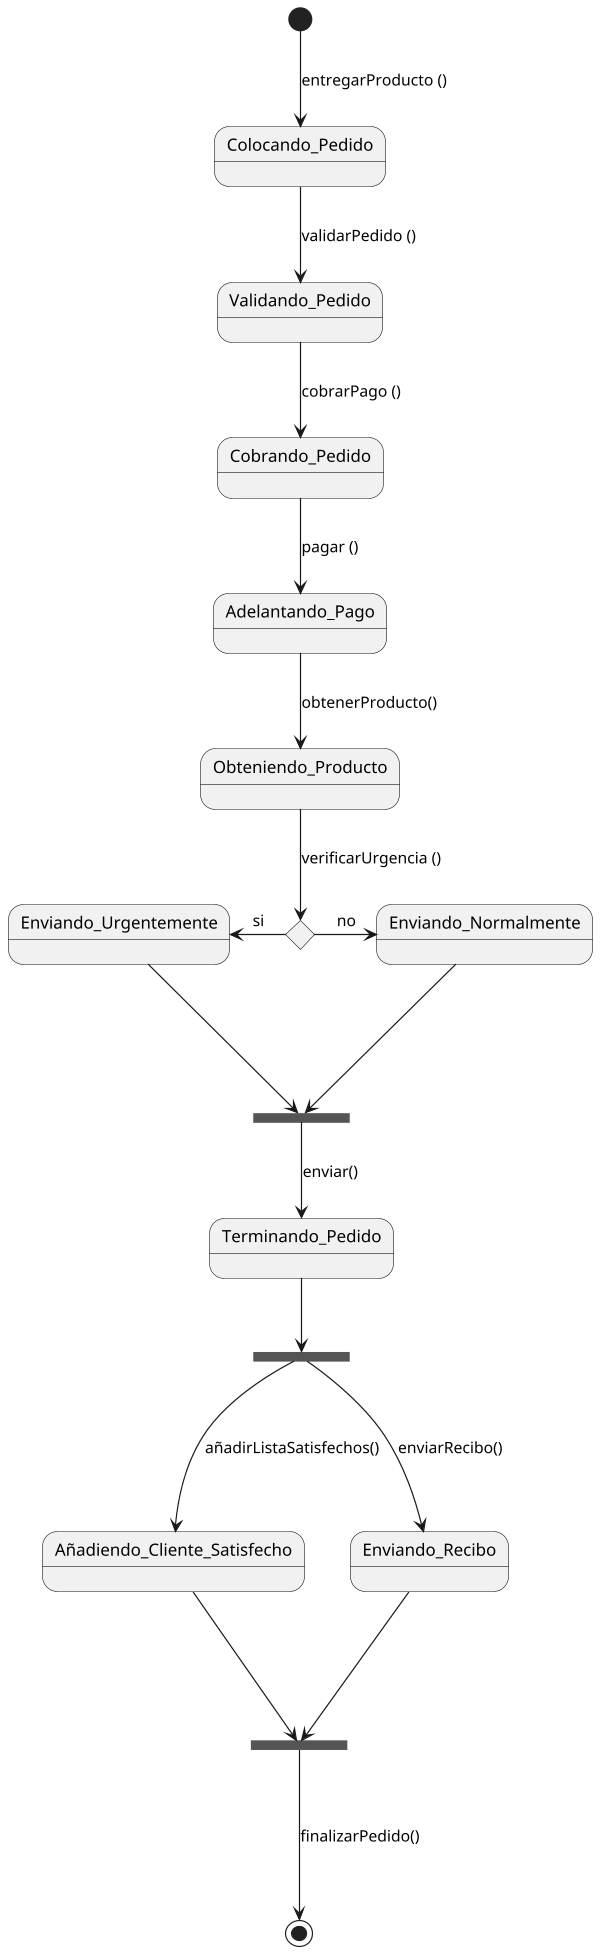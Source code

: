 @startuml estado

scale 600 width
state urgencia <<choice>>
state enviar <<join>>
state terminar <<fork>>
state final <<join>>

[*] --> Colocando_Pedido : entregarProducto ()
Colocando_Pedido --> Validando_Pedido : validarPedido ()
Validando_Pedido --> Cobrando_Pedido : cobrarPago ()
Cobrando_Pedido --> Adelantando_Pago : pagar ()
Adelantando_Pago --> Obteniendo_Producto : obtenerProducto()
Obteniendo_Producto --> urgencia : verificarUrgencia ()
urgencia -l--> Enviando_Urgentemente: si
urgencia -r--> Enviando_Normalmente: no

'join enviar
Enviando_Urgentemente ---> enviar
Enviando_Normalmente ---> enviar
enviar --> Terminando_Pedido: enviar()

'fork terminar
Terminando_Pedido --> terminar
terminar ---> Añadiendo_Cliente_Satisfecho: añadirListaSatisfechos()
terminar ---> Enviando_Recibo : enviarRecibo()

'join final
Añadiendo_Cliente_Satisfecho ---> final
Enviando_Recibo ---> final 
final ---> [*] : finalizarPedido()


@enduml
